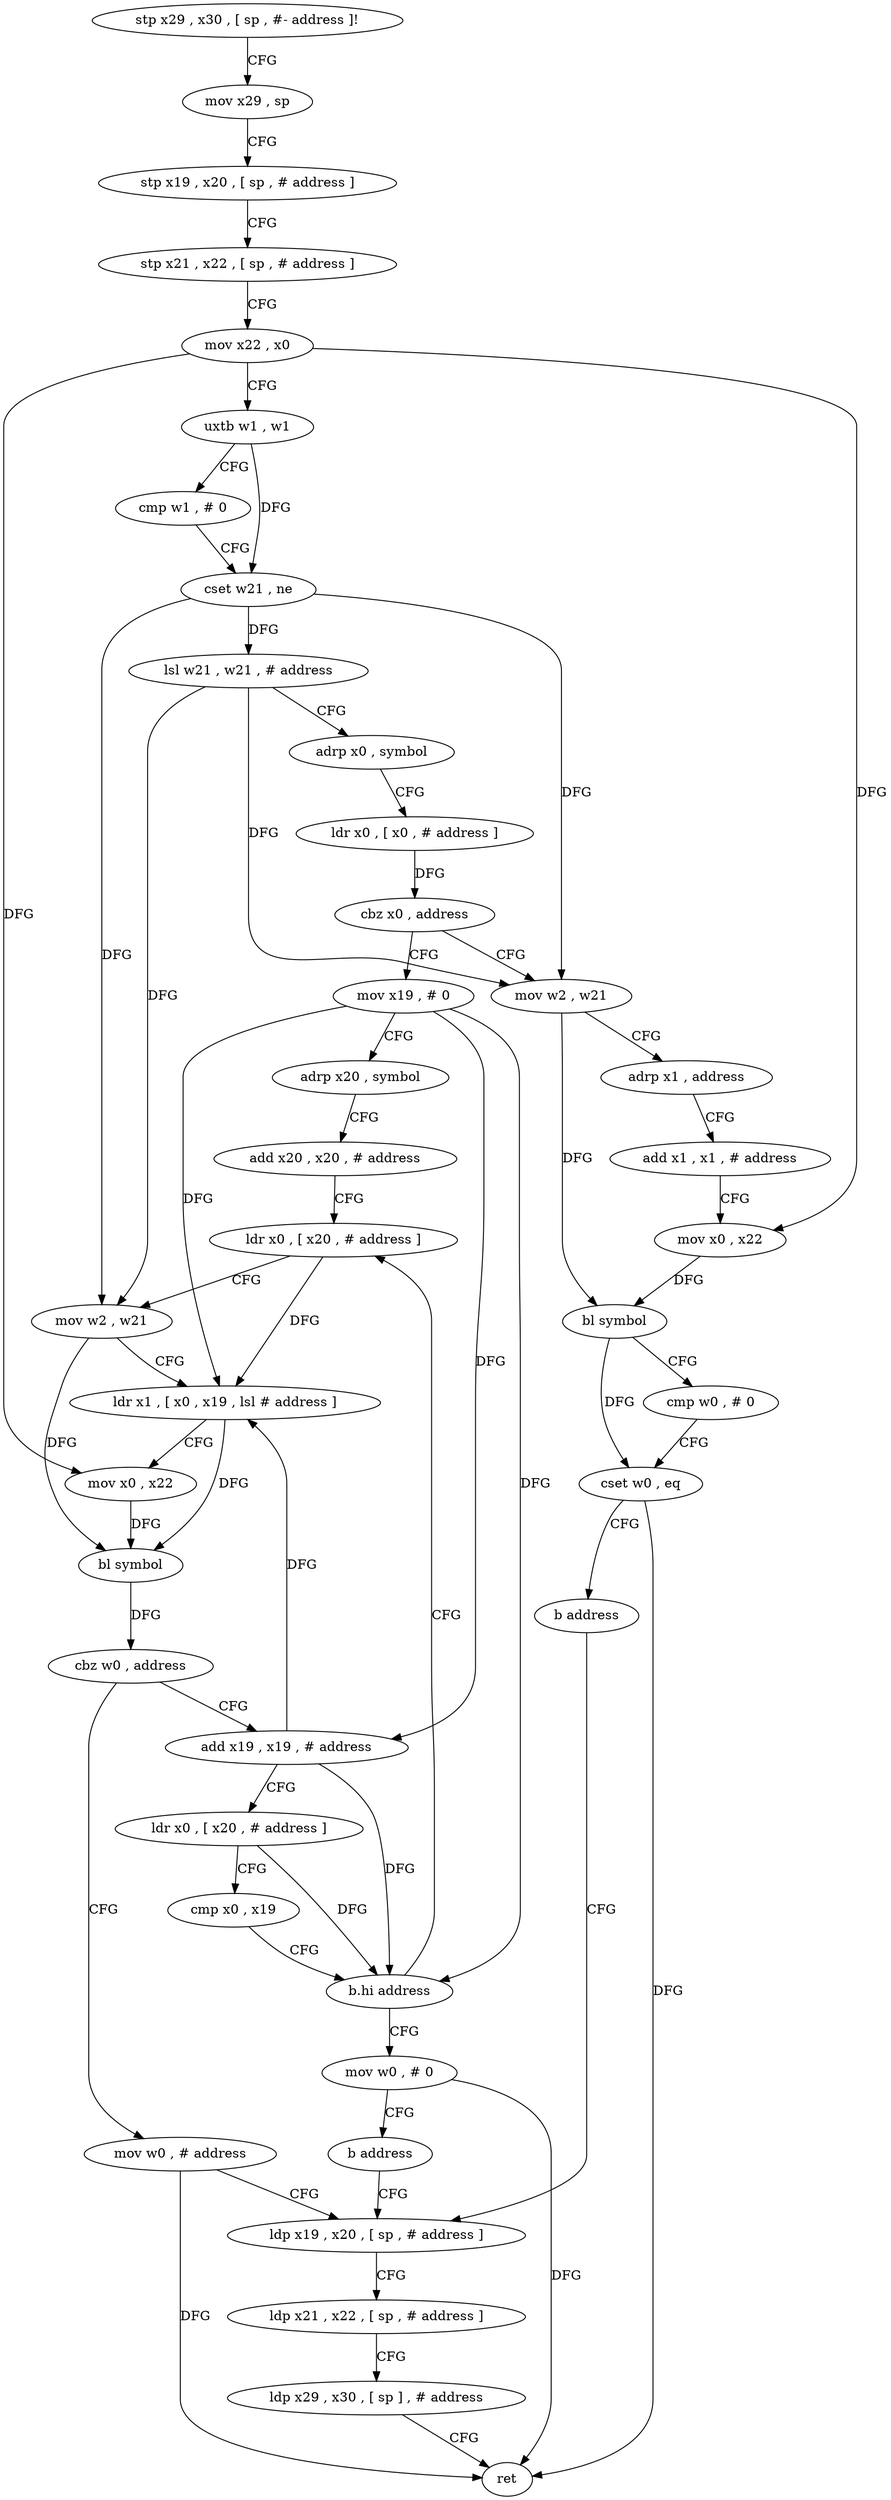 digraph "func" {
"4223240" [label = "stp x29 , x30 , [ sp , #- address ]!" ]
"4223244" [label = "mov x29 , sp" ]
"4223248" [label = "stp x19 , x20 , [ sp , # address ]" ]
"4223252" [label = "stp x21 , x22 , [ sp , # address ]" ]
"4223256" [label = "mov x22 , x0" ]
"4223260" [label = "uxtb w1 , w1" ]
"4223264" [label = "cmp w1 , # 0" ]
"4223268" [label = "cset w21 , ne" ]
"4223272" [label = "lsl w21 , w21 , # address" ]
"4223276" [label = "adrp x0 , symbol" ]
"4223280" [label = "ldr x0 , [ x0 , # address ]" ]
"4223284" [label = "cbz x0 , address" ]
"4223348" [label = "mov w2 , w21" ]
"4223288" [label = "mov x19 , # 0" ]
"4223352" [label = "adrp x1 , address" ]
"4223356" [label = "add x1 , x1 , # address" ]
"4223360" [label = "mov x0 , x22" ]
"4223364" [label = "bl symbol" ]
"4223368" [label = "cmp w0 , # 0" ]
"4223372" [label = "cset w0 , eq" ]
"4223376" [label = "b address" ]
"4223384" [label = "ldp x19 , x20 , [ sp , # address ]" ]
"4223292" [label = "adrp x20 , symbol" ]
"4223296" [label = "add x20 , x20 , # address" ]
"4223300" [label = "ldr x0 , [ x20 , # address ]" ]
"4223388" [label = "ldp x21 , x22 , [ sp , # address ]" ]
"4223392" [label = "ldp x29 , x30 , [ sp ] , # address" ]
"4223396" [label = "ret" ]
"4223380" [label = "mov w0 , # address" ]
"4223324" [label = "add x19 , x19 , # address" ]
"4223328" [label = "ldr x0 , [ x20 , # address ]" ]
"4223332" [label = "cmp x0 , x19" ]
"4223336" [label = "b.hi address" ]
"4223340" [label = "mov w0 , # 0" ]
"4223304" [label = "mov w2 , w21" ]
"4223308" [label = "ldr x1 , [ x0 , x19 , lsl # address ]" ]
"4223312" [label = "mov x0 , x22" ]
"4223316" [label = "bl symbol" ]
"4223320" [label = "cbz w0 , address" ]
"4223344" [label = "b address" ]
"4223240" -> "4223244" [ label = "CFG" ]
"4223244" -> "4223248" [ label = "CFG" ]
"4223248" -> "4223252" [ label = "CFG" ]
"4223252" -> "4223256" [ label = "CFG" ]
"4223256" -> "4223260" [ label = "CFG" ]
"4223256" -> "4223360" [ label = "DFG" ]
"4223256" -> "4223312" [ label = "DFG" ]
"4223260" -> "4223264" [ label = "CFG" ]
"4223260" -> "4223268" [ label = "DFG" ]
"4223264" -> "4223268" [ label = "CFG" ]
"4223268" -> "4223272" [ label = "DFG" ]
"4223268" -> "4223348" [ label = "DFG" ]
"4223268" -> "4223304" [ label = "DFG" ]
"4223272" -> "4223276" [ label = "CFG" ]
"4223272" -> "4223348" [ label = "DFG" ]
"4223272" -> "4223304" [ label = "DFG" ]
"4223276" -> "4223280" [ label = "CFG" ]
"4223280" -> "4223284" [ label = "DFG" ]
"4223284" -> "4223348" [ label = "CFG" ]
"4223284" -> "4223288" [ label = "CFG" ]
"4223348" -> "4223352" [ label = "CFG" ]
"4223348" -> "4223364" [ label = "DFG" ]
"4223288" -> "4223292" [ label = "CFG" ]
"4223288" -> "4223308" [ label = "DFG" ]
"4223288" -> "4223324" [ label = "DFG" ]
"4223288" -> "4223336" [ label = "DFG" ]
"4223352" -> "4223356" [ label = "CFG" ]
"4223356" -> "4223360" [ label = "CFG" ]
"4223360" -> "4223364" [ label = "DFG" ]
"4223364" -> "4223368" [ label = "CFG" ]
"4223364" -> "4223372" [ label = "DFG" ]
"4223368" -> "4223372" [ label = "CFG" ]
"4223372" -> "4223376" [ label = "CFG" ]
"4223372" -> "4223396" [ label = "DFG" ]
"4223376" -> "4223384" [ label = "CFG" ]
"4223384" -> "4223388" [ label = "CFG" ]
"4223292" -> "4223296" [ label = "CFG" ]
"4223296" -> "4223300" [ label = "CFG" ]
"4223300" -> "4223304" [ label = "CFG" ]
"4223300" -> "4223308" [ label = "DFG" ]
"4223388" -> "4223392" [ label = "CFG" ]
"4223392" -> "4223396" [ label = "CFG" ]
"4223380" -> "4223384" [ label = "CFG" ]
"4223380" -> "4223396" [ label = "DFG" ]
"4223324" -> "4223328" [ label = "CFG" ]
"4223324" -> "4223308" [ label = "DFG" ]
"4223324" -> "4223336" [ label = "DFG" ]
"4223328" -> "4223332" [ label = "CFG" ]
"4223328" -> "4223336" [ label = "DFG" ]
"4223332" -> "4223336" [ label = "CFG" ]
"4223336" -> "4223300" [ label = "CFG" ]
"4223336" -> "4223340" [ label = "CFG" ]
"4223340" -> "4223344" [ label = "CFG" ]
"4223340" -> "4223396" [ label = "DFG" ]
"4223304" -> "4223308" [ label = "CFG" ]
"4223304" -> "4223316" [ label = "DFG" ]
"4223308" -> "4223312" [ label = "CFG" ]
"4223308" -> "4223316" [ label = "DFG" ]
"4223312" -> "4223316" [ label = "DFG" ]
"4223316" -> "4223320" [ label = "DFG" ]
"4223320" -> "4223380" [ label = "CFG" ]
"4223320" -> "4223324" [ label = "CFG" ]
"4223344" -> "4223384" [ label = "CFG" ]
}
